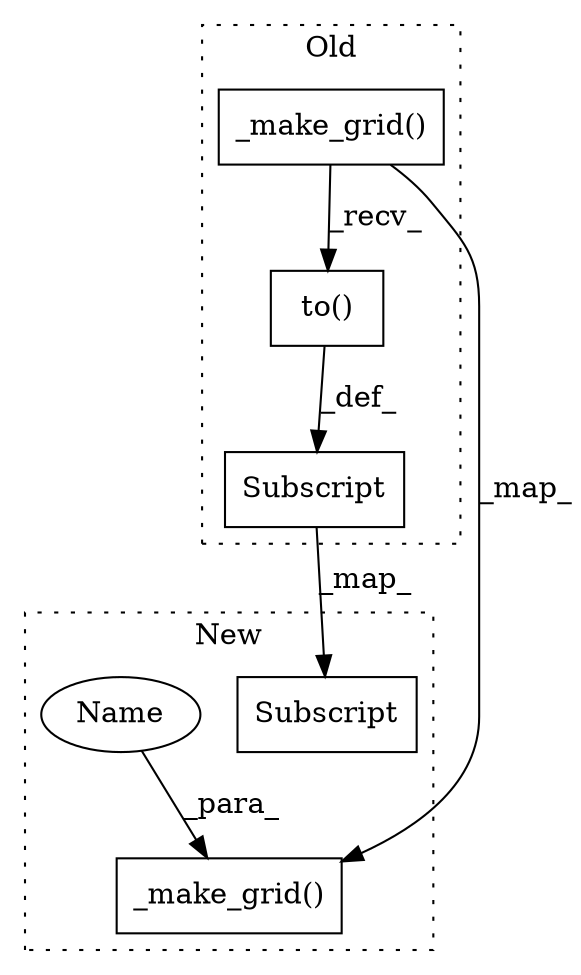 digraph G {
subgraph cluster0 {
1 [label="_make_grid()" a="75" s="2022,2044" l="16,1" shape="box"];
3 [label="to()" a="75" s="2022,2060" l="27,1" shape="box"];
4 [label="Subscript" a="63" s="2007,0" l="12,0" shape="box"];
label = "Old";
style="dotted";
}
subgraph cluster1 {
2 [label="_make_grid()" a="75" s="2348,2373" l="16,1" shape="box"];
5 [label="Subscript" a="63" s="2786,0" l="12,0" shape="box"];
6 [label="Name" a="87" s="2372" l="1" shape="ellipse"];
label = "New";
style="dotted";
}
1 -> 3 [label="_recv_"];
1 -> 2 [label="_map_"];
3 -> 4 [label="_def_"];
4 -> 5 [label="_map_"];
6 -> 2 [label="_para_"];
}